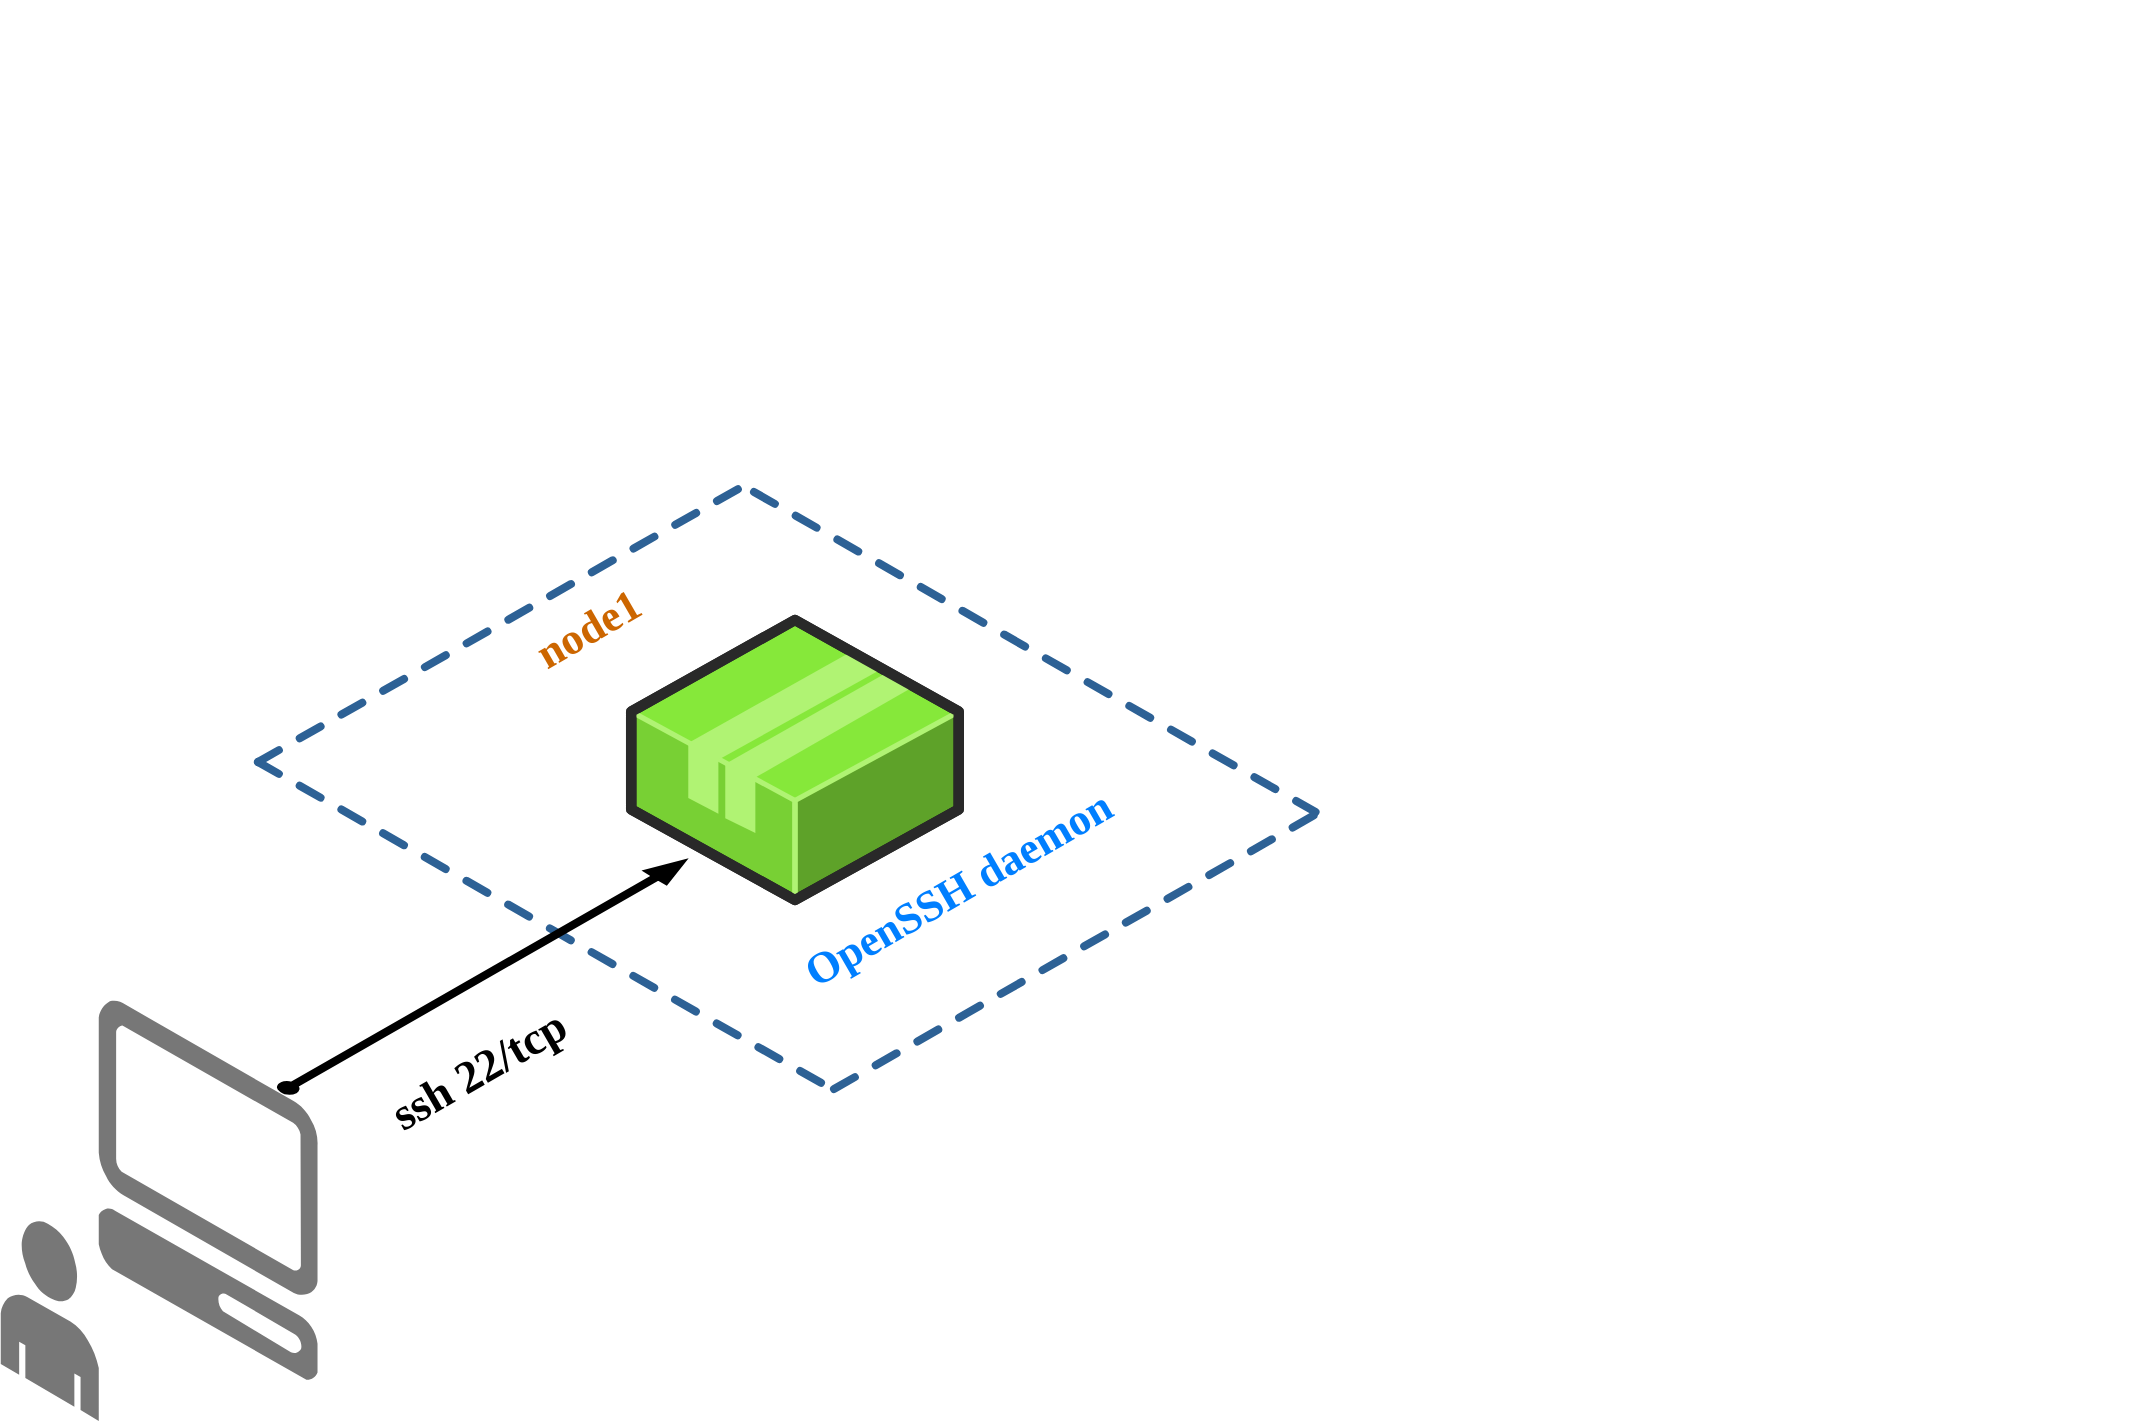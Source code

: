 <mxfile version="15.2.7" type="device"><diagram name="Page-1" id="aaaa8250-4180-3840-79b5-4cada1eebb92"><mxGraphModel dx="2031" dy="1346" grid="1" gridSize="10" guides="1" tooltips="1" connect="1" arrows="1" fold="1" page="1" pageScale="1" pageWidth="827" pageHeight="1169" background="none" math="0" shadow="0"><root><mxCell id="0"/><mxCell id="1" parent="0"/><mxCell id="UYrW8aqvg_5Fl-BrOkch-9" value="" style="group;movable=0;resizable=0;rotatable=0;deletable=0;editable=0;connectable=0;" parent="1" vertex="1" connectable="0"><mxGeometry x="720" y="370" width="537" height="460" as="geometry"/></mxCell><mxCell id="UYrW8aqvg_5Fl-BrOkch-5" value="" style="verticalLabelPosition=bottom;html=1;verticalAlign=top;strokeWidth=1;dashed=0;shape=mxgraph.aws3d.dashedArrowlessEdge;aspect=fixed;rounded=1;shadow=0;comic=0;fontFamily=Verdana;fontSize=12" parent="UYrW8aqvg_5Fl-BrOkch-9" vertex="1"><mxGeometry x="-162" y="246" width="280.78" height="160" as="geometry"/></mxCell><mxCell id="UYrW8aqvg_5Fl-BrOkch-6" value="" style="verticalLabelPosition=bottom;html=1;verticalAlign=top;strokeWidth=1;dashed=0;shape=mxgraph.aws3d.dashedArrowlessEdge;aspect=fixed;rounded=1;shadow=0;comic=0;fontFamily=Verdana;fontSize=12" parent="UYrW8aqvg_5Fl-BrOkch-9" vertex="1"><mxGeometry x="-410" y="381" width="289.56" height="165" as="geometry"/></mxCell><mxCell id="UYrW8aqvg_5Fl-BrOkch-7" value="" style="verticalLabelPosition=bottom;html=1;verticalAlign=top;strokeWidth=1;dashed=0;shape=mxgraph.aws3d.dashedArrowlessEdge;fillColor=#000000;aspect=fixed;rounded=1;shadow=0;comic=0;fontFamily=Verdana;fontSize=12;fontColor=#000000;flipV=1;" parent="UYrW8aqvg_5Fl-BrOkch-9" vertex="1"><mxGeometry x="-410" y="240" width="248" height="141" as="geometry"/></mxCell><mxCell id="UYrW8aqvg_5Fl-BrOkch-8" value="" style="verticalLabelPosition=bottom;html=1;verticalAlign=top;strokeWidth=1;dashed=0;shape=mxgraph.aws3d.dashedArrowlessEdge;aspect=fixed;rounded=1;shadow=0;comic=0;fontFamily=Verdana;fontSize=12;flipV=1;" parent="UYrW8aqvg_5Fl-BrOkch-9" vertex="1"><mxGeometry x="-122" y="402.5" width="249" height="142" as="geometry"/></mxCell><mxCell id="UYrW8aqvg_5Fl-BrOkch-15" value="" style="verticalLabelPosition=bottom;html=1;verticalAlign=top;strokeWidth=1;align=center;outlineConnect=0;dashed=0;outlineConnect=0;shape=mxgraph.aws3d.application2;fillColor=#86E83A;strokeColor=#B0F373;aspect=fixed;" parent="UYrW8aqvg_5Fl-BrOkch-9" vertex="1"><mxGeometry x="-223.39" y="310" width="163.77" height="140" as="geometry"/></mxCell><mxCell id="UYrW8aqvg_5Fl-BrOkch-31" value="&lt;b style=&quot;font-size: 22px&quot;&gt;node1&lt;/b&gt;" style="text;html=1;resizable=0;autosize=1;align=center;verticalAlign=middle;points=[];rounded=0;shadow=0;fontFamily=Lucida Console;fontSize=22;fontColor=#CC6600;rotation=330;" parent="UYrW8aqvg_5Fl-BrOkch-9" vertex="1"><mxGeometry x="-285" y="300" width="80" height="30" as="geometry"/></mxCell><mxCell id="UYrW8aqvg_5Fl-BrOkch-33" value="&lt;font color=&quot;#007fff&quot;&gt;OpenSSH daemon&lt;/font&gt;" style="text;html=1;resizable=0;autosize=1;align=center;verticalAlign=middle;points=[];fillColor=none;strokeColor=none;rounded=0;shadow=0;fontFamily=Lucida Console;fontSize=22;fontColor=#CC6600;fontStyle=1;rotation=330;" parent="UYrW8aqvg_5Fl-BrOkch-9" vertex="1"><mxGeometry x="-165" y="430" width="210" height="30" as="geometry"/></mxCell><mxCell id="UYrW8aqvg_5Fl-BrOkch-17" value="" style="verticalLabelPosition=bottom;html=1;verticalAlign=top;strokeWidth=1;align=center;outlineConnect=0;dashed=0;outlineConnect=0;shape=mxgraph.aws3d.client;aspect=fixed;strokeColor=none;fillColor=#777777;" parent="1" vertex="1"><mxGeometry x="230.38" y="870" width="109.62" height="190" as="geometry"/></mxCell><mxCell id="UYrW8aqvg_5Fl-BrOkch-18" value="" style="verticalLabelPosition=bottom;html=1;verticalAlign=top;strokeWidth=1;align=center;outlineConnect=0;dashed=0;outlineConnect=0;shape=mxgraph.aws3d.end_user;strokeColor=none;fillColor=#777777;aspect=fixed;" parent="1" vertex="1"><mxGeometry x="181.38" y="980" width="49" height="100.46" as="geometry"/></mxCell><mxCell id="UYrW8aqvg_5Fl-BrOkch-28" value="" style="verticalLabelPosition=bottom;html=1;verticalAlign=top;strokeWidth=1;align=center;outlineConnect=0;dashed=0;outlineConnect=0;shape=mxgraph.aws3d.arrowNE;fillColor=#000000;aspect=fixed;shadow=0;fontFamily=Lucida Console;fontSize=16;" parent="1" vertex="1"><mxGeometry x="320" y="800" width="204" height="116.57" as="geometry"/></mxCell><mxCell id="BpqMrFZ4Ma9NCB26sgRU-2" value="&lt;p&gt;&lt;font face=&quot;Lucida Console&quot; size=&quot;1&quot;&gt;&lt;b style=&quot;font-size: 23px&quot;&gt;ssh 22/tcp&lt;/b&gt;&lt;/font&gt;&lt;/p&gt;" style="text;html=1;align=center;verticalAlign=middle;resizable=0;points=[];autosize=1;strokeColor=none;fillColor=none;rotation=330;" vertex="1" parent="1"><mxGeometry x="340" y="880" width="160" height="50" as="geometry"/></mxCell></root></mxGraphModel></diagram></mxfile>